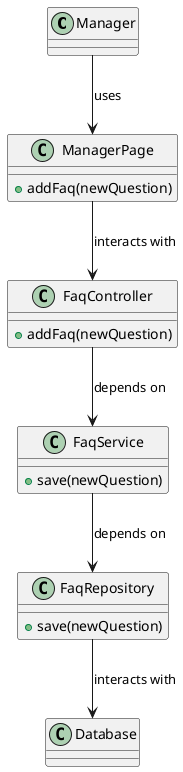 @startuml
class Manager {
}

class ManagerPage {
  +addFaq(newQuestion)
}

class FaqController {
  +addFaq(newQuestion)
}

class FaqService {
  +save(newQuestion)
}

class FaqRepository {
  +save(newQuestion)
}

class Database {
}

Manager --> ManagerPage : uses
ManagerPage --> FaqController : interacts with
FaqController --> FaqService : depends on
FaqService --> FaqRepository : depends on
FaqRepository --> Database : interacts with
@enduml
